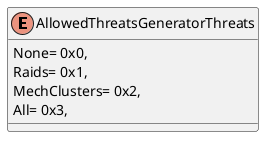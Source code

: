 @startuml
enum AllowedThreatsGeneratorThreats {
    None= 0x0,
    Raids= 0x1,
    MechClusters= 0x2,
    All= 0x3,
}
@enduml
